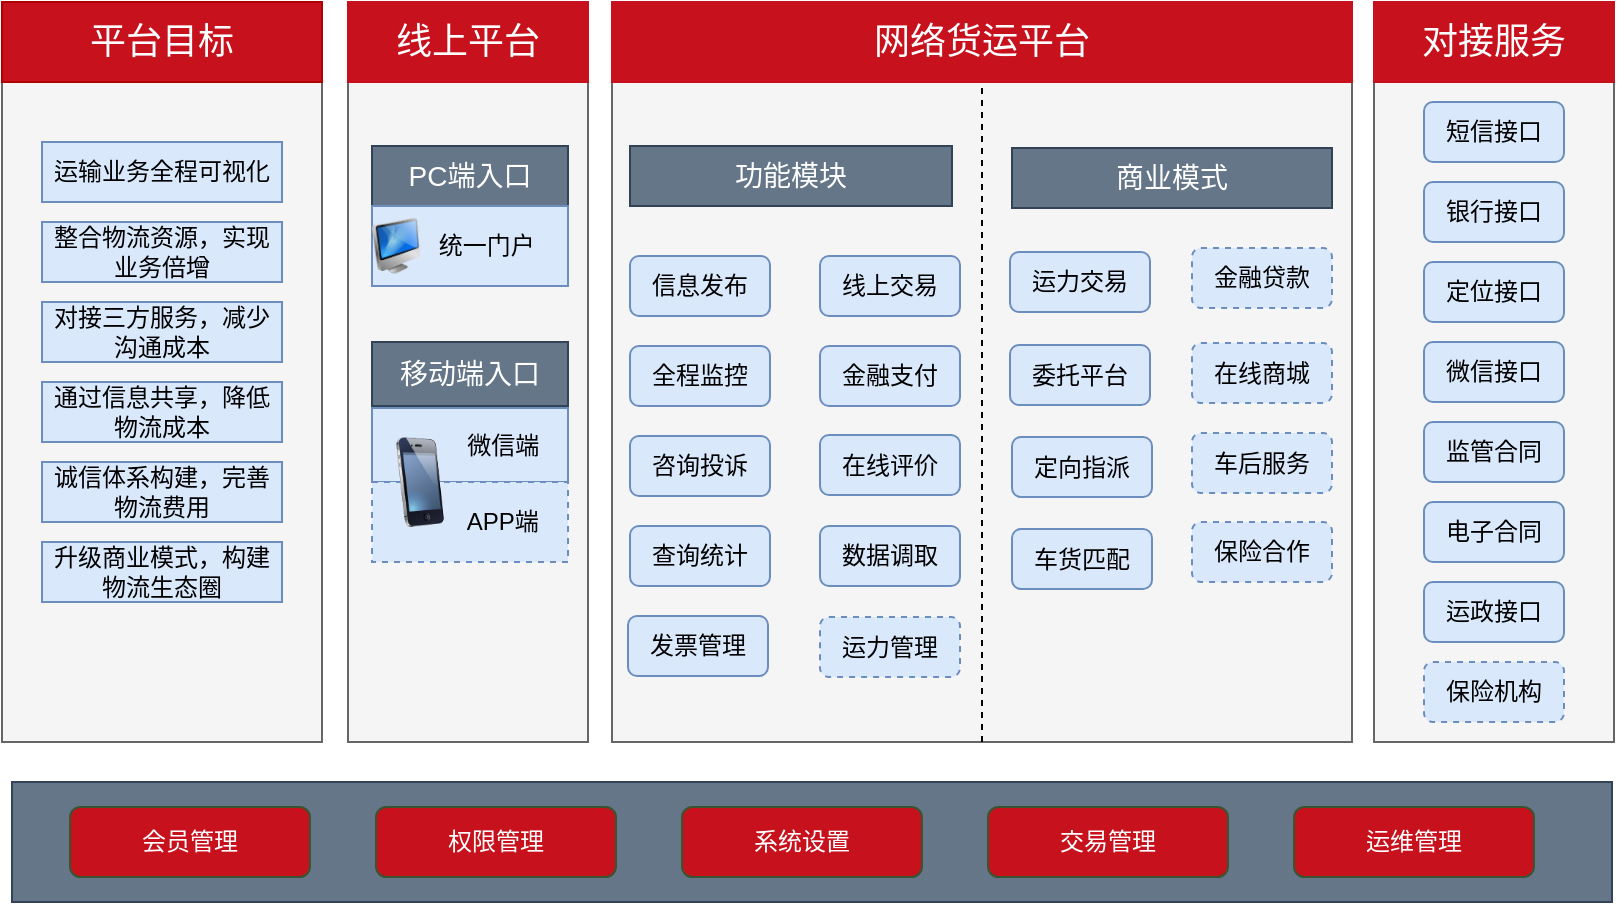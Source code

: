 <mxfile version="12.3.5" type="github" pages="1">
  <diagram id="LsuL_oGiGIazWjCH5oAu" name="第 1 页">
    <mxGraphModel dx="854" dy="478" grid="1" gridSize="10" guides="1" tooltips="1" connect="1" arrows="1" fold="1" page="1" pageScale="1" pageWidth="827" pageHeight="1169" math="0" shadow="0">
      <root>
        <mxCell id="0"/>
        <mxCell id="1" parent="0"/>
        <mxCell id="XUsGg3tM2NAVNYVNYR5O-13" value="" style="rounded=0;whiteSpace=wrap;html=1;fillColor=#f5f5f5;strokeColor=#666666;fontColor=#333333;" vertex="1" parent="1">
          <mxGeometry x="15" y="80" width="160" height="330" as="geometry"/>
        </mxCell>
        <mxCell id="XUsGg3tM2NAVNYVNYR5O-14" value="&lt;font style=&quot;font-size: 18px&quot;&gt;平台目标&lt;/font&gt;" style="rounded=0;whiteSpace=wrap;html=1;fillColor=#C7121E;strokeColor=#B20000;fontColor=#ffffff;" vertex="1" parent="1">
          <mxGeometry x="15" y="40" width="160" height="40" as="geometry"/>
        </mxCell>
        <mxCell id="XUsGg3tM2NAVNYVNYR5O-15" value="" style="rounded=0;whiteSpace=wrap;html=1;fillColor=#f5f5f5;strokeColor=#666666;fontColor=#333333;" vertex="1" parent="1">
          <mxGeometry x="188" y="80" width="120" height="330" as="geometry"/>
        </mxCell>
        <mxCell id="XUsGg3tM2NAVNYVNYR5O-16" value="&lt;font style=&quot;font-size: 18px&quot;&gt;线上平台&lt;/font&gt;" style="rounded=0;whiteSpace=wrap;html=1;fillColor=#C7121E;strokeColor=#C7121E;fontColor=#ffffff;" vertex="1" parent="1">
          <mxGeometry x="188" y="40" width="120" height="40" as="geometry"/>
        </mxCell>
        <mxCell id="XUsGg3tM2NAVNYVNYR5O-17" value="" style="rounded=0;whiteSpace=wrap;html=1;fillColor=#f5f5f5;strokeColor=#666666;fontColor=#333333;" vertex="1" parent="1">
          <mxGeometry x="320" y="80" width="370" height="330" as="geometry"/>
        </mxCell>
        <mxCell id="XUsGg3tM2NAVNYVNYR5O-18" value="&lt;font style=&quot;font-size: 18px&quot;&gt;网络货运平台&lt;/font&gt;" style="rounded=0;whiteSpace=wrap;html=1;fillColor=#C7121E;strokeColor=#C7121E;fontColor=#ffffff;" vertex="1" parent="1">
          <mxGeometry x="320" y="40" width="370" height="40" as="geometry"/>
        </mxCell>
        <mxCell id="XUsGg3tM2NAVNYVNYR5O-19" value="" style="rounded=0;whiteSpace=wrap;html=1;fillColor=#f5f5f5;strokeColor=#666666;fontColor=#333333;" vertex="1" parent="1">
          <mxGeometry x="701" y="80" width="120" height="330" as="geometry"/>
        </mxCell>
        <mxCell id="XUsGg3tM2NAVNYVNYR5O-20" value="&lt;font style=&quot;font-size: 18px&quot;&gt;对接服务&lt;/font&gt;" style="rounded=0;whiteSpace=wrap;html=1;fillColor=#C7121E;strokeColor=#C7121E;fontColor=#ffffff;" vertex="1" parent="1">
          <mxGeometry x="701" y="40" width="120" height="40" as="geometry"/>
        </mxCell>
        <mxCell id="XUsGg3tM2NAVNYVNYR5O-21" value="短信接口" style="rounded=1;whiteSpace=wrap;html=1;fillColor=#dae8fc;strokeColor=#6c8ebf;" vertex="1" parent="1">
          <mxGeometry x="726" y="90" width="70" height="30" as="geometry"/>
        </mxCell>
        <mxCell id="XUsGg3tM2NAVNYVNYR5O-22" value="银行接口" style="rounded=1;whiteSpace=wrap;html=1;fillColor=#dae8fc;strokeColor=#6c8ebf;" vertex="1" parent="1">
          <mxGeometry x="726" y="130" width="70" height="30" as="geometry"/>
        </mxCell>
        <mxCell id="XUsGg3tM2NAVNYVNYR5O-23" value="定位接口" style="rounded=1;whiteSpace=wrap;html=1;fillColor=#dae8fc;strokeColor=#6c8ebf;" vertex="1" parent="1">
          <mxGeometry x="726" y="170" width="70" height="30" as="geometry"/>
        </mxCell>
        <mxCell id="XUsGg3tM2NAVNYVNYR5O-24" value="保险机构" style="rounded=1;whiteSpace=wrap;html=1;fillColor=#dae8fc;strokeColor=#6c8ebf;dashed=1;" vertex="1" parent="1">
          <mxGeometry x="726" y="370" width="70" height="30" as="geometry"/>
        </mxCell>
        <mxCell id="XUsGg3tM2NAVNYVNYR5O-25" value="监管合同" style="rounded=1;whiteSpace=wrap;html=1;fillColor=#dae8fc;strokeColor=#6c8ebf;" vertex="1" parent="1">
          <mxGeometry x="726" y="250" width="70" height="30" as="geometry"/>
        </mxCell>
        <mxCell id="XUsGg3tM2NAVNYVNYR5O-26" value="电子合同" style="rounded=1;whiteSpace=wrap;html=1;fillColor=#dae8fc;strokeColor=#6c8ebf;" vertex="1" parent="1">
          <mxGeometry x="726" y="290" width="70" height="30" as="geometry"/>
        </mxCell>
        <mxCell id="XUsGg3tM2NAVNYVNYR5O-27" value="运政接口" style="rounded=1;whiteSpace=wrap;html=1;fillColor=#dae8fc;strokeColor=#6c8ebf;" vertex="1" parent="1">
          <mxGeometry x="726" y="330" width="70" height="30" as="geometry"/>
        </mxCell>
        <mxCell id="XUsGg3tM2NAVNYVNYR5O-28" value="微信接口" style="rounded=1;whiteSpace=wrap;html=1;fillColor=#dae8fc;strokeColor=#6c8ebf;" vertex="1" parent="1">
          <mxGeometry x="726" y="210" width="70" height="30" as="geometry"/>
        </mxCell>
        <mxCell id="XUsGg3tM2NAVNYVNYR5O-31" value="&lt;font style=&quot;font-size: 14px&quot;&gt;PC端入口&lt;/font&gt;" style="rounded=0;whiteSpace=wrap;html=1;fillColor=#647687;strokeColor=#314354;fontColor=#ffffff;" vertex="1" parent="1">
          <mxGeometry x="200" y="112" width="98" height="30" as="geometry"/>
        </mxCell>
        <mxCell id="XUsGg3tM2NAVNYVNYR5O-41" value="&amp;nbsp; &amp;nbsp; &amp;nbsp;统一门户" style="rounded=0;whiteSpace=wrap;html=1;fillColor=#dae8fc;strokeColor=#6c8ebf;" vertex="1" parent="1">
          <mxGeometry x="200" y="142" width="98" height="40" as="geometry"/>
        </mxCell>
        <mxCell id="XUsGg3tM2NAVNYVNYR5O-42" value="" style="image;html=1;labelBackgroundColor=#ffffff;image=img/lib/clip_art/computers/iMac_128x128.png" vertex="1" parent="1">
          <mxGeometry x="200" y="147" width="24" height="30" as="geometry"/>
        </mxCell>
        <mxCell id="XUsGg3tM2NAVNYVNYR5O-43" value="&lt;font style=&quot;font-size: 14px&quot;&gt;移动端入口&lt;/font&gt;" style="rounded=0;whiteSpace=wrap;html=1;fillColor=#647687;strokeColor=#314354;fontColor=#ffffff;" vertex="1" parent="1">
          <mxGeometry x="200" y="210" width="98" height="32" as="geometry"/>
        </mxCell>
        <mxCell id="XUsGg3tM2NAVNYVNYR5O-44" value="&amp;nbsp; &amp;nbsp; &amp;nbsp; &amp;nbsp; &amp;nbsp; 微信端" style="rounded=0;whiteSpace=wrap;html=1;fillColor=#dae8fc;strokeColor=#6c8ebf;" vertex="1" parent="1">
          <mxGeometry x="200" y="243" width="98" height="37" as="geometry"/>
        </mxCell>
        <mxCell id="XUsGg3tM2NAVNYVNYR5O-45" value="&amp;nbsp; &amp;nbsp; &amp;nbsp; &amp;nbsp; &amp;nbsp; APP端" style="rounded=0;whiteSpace=wrap;html=1;fillColor=#dae8fc;strokeColor=#6c8ebf;dashed=1;" vertex="1" parent="1">
          <mxGeometry x="200" y="280" width="98" height="40" as="geometry"/>
        </mxCell>
        <mxCell id="XUsGg3tM2NAVNYVNYR5O-47" value="" style="image;html=1;labelBackgroundColor=#ffffff;image=img/lib/clip_art/telecommunication/iPhone_128x128.png;rounded=0;" vertex="1" parent="1">
          <mxGeometry x="209" y="257.5" width="30" height="45" as="geometry"/>
        </mxCell>
        <mxCell id="XUsGg3tM2NAVNYVNYR5O-48" value="运输业务全程可视化" style="rounded=0;whiteSpace=wrap;html=1;fillColor=#dae8fc;strokeColor=#6c8ebf;" vertex="1" parent="1">
          <mxGeometry x="35" y="110" width="120" height="30" as="geometry"/>
        </mxCell>
        <mxCell id="XUsGg3tM2NAVNYVNYR5O-51" value="整合物流资源，实现业务倍增" style="rounded=0;whiteSpace=wrap;html=1;fillColor=#dae8fc;strokeColor=#6c8ebf;align=center;" vertex="1" parent="1">
          <mxGeometry x="35" y="150" width="120" height="30" as="geometry"/>
        </mxCell>
        <mxCell id="XUsGg3tM2NAVNYVNYR5O-52" value="对接三方服务，减少沟通成本" style="rounded=0;whiteSpace=wrap;html=1;fillColor=#dae8fc;strokeColor=#6c8ebf;" vertex="1" parent="1">
          <mxGeometry x="35" y="190" width="120" height="30" as="geometry"/>
        </mxCell>
        <mxCell id="XUsGg3tM2NAVNYVNYR5O-53" value="通过信息共享，降低物流成本" style="rounded=0;whiteSpace=wrap;html=1;fillColor=#dae8fc;strokeColor=#6c8ebf;" vertex="1" parent="1">
          <mxGeometry x="35" y="230" width="120" height="30" as="geometry"/>
        </mxCell>
        <mxCell id="XUsGg3tM2NAVNYVNYR5O-54" value="诚信体系构建，完善物流费用" style="rounded=0;whiteSpace=wrap;html=1;fillColor=#dae8fc;strokeColor=#6c8ebf;" vertex="1" parent="1">
          <mxGeometry x="35" y="270" width="120" height="30" as="geometry"/>
        </mxCell>
        <mxCell id="XUsGg3tM2NAVNYVNYR5O-55" value="升级商业模式，构建物流生态圈" style="rounded=0;whiteSpace=wrap;html=1;fillColor=#dae8fc;strokeColor=#6c8ebf;" vertex="1" parent="1">
          <mxGeometry x="35" y="310" width="120" height="30" as="geometry"/>
        </mxCell>
        <mxCell id="XUsGg3tM2NAVNYVNYR5O-56" value="&lt;font style=&quot;font-size: 14px&quot;&gt;功能模块&lt;/font&gt;" style="rounded=0;whiteSpace=wrap;html=1;fillColor=#647687;strokeColor=#314354;fontColor=#ffffff;" vertex="1" parent="1">
          <mxGeometry x="329" y="112" width="161" height="30" as="geometry"/>
        </mxCell>
        <mxCell id="XUsGg3tM2NAVNYVNYR5O-57" value="&lt;font style=&quot;font-size: 14px&quot;&gt;商业模式&lt;/font&gt;" style="rounded=0;whiteSpace=wrap;html=1;fillColor=#647687;strokeColor=#314354;fontColor=#ffffff;" vertex="1" parent="1">
          <mxGeometry x="520" y="113" width="160" height="30" as="geometry"/>
        </mxCell>
        <mxCell id="XUsGg3tM2NAVNYVNYR5O-58" value="信息发布" style="rounded=1;whiteSpace=wrap;html=1;fillColor=#dae8fc;strokeColor=#6c8ebf;" vertex="1" parent="1">
          <mxGeometry x="329" y="167" width="70" height="30" as="geometry"/>
        </mxCell>
        <mxCell id="XUsGg3tM2NAVNYVNYR5O-59" value="全程监控" style="rounded=1;whiteSpace=wrap;html=1;fillColor=#dae8fc;strokeColor=#6c8ebf;" vertex="1" parent="1">
          <mxGeometry x="329" y="212" width="70" height="30" as="geometry"/>
        </mxCell>
        <mxCell id="XUsGg3tM2NAVNYVNYR5O-60" value="金融支付" style="rounded=1;whiteSpace=wrap;html=1;fillColor=#dae8fc;strokeColor=#6c8ebf;" vertex="1" parent="1">
          <mxGeometry x="424" y="212" width="70" height="30" as="geometry"/>
        </mxCell>
        <mxCell id="XUsGg3tM2NAVNYVNYR5O-61" value="咨询投诉" style="rounded=1;whiteSpace=wrap;html=1;fillColor=#dae8fc;strokeColor=#6c8ebf;" vertex="1" parent="1">
          <mxGeometry x="329" y="257" width="70" height="30" as="geometry"/>
        </mxCell>
        <mxCell id="XUsGg3tM2NAVNYVNYR5O-62" value="&lt;p class=&quot;MsoNormal&quot;&gt;&lt;span&gt;&lt;font style=&quot;font-size: 12px&quot;&gt;线上交易&lt;/font&gt;&lt;/span&gt;&lt;/p&gt;" style="rounded=1;whiteSpace=wrap;html=1;fillColor=#dae8fc;strokeColor=#6c8ebf;fontStyle=0" vertex="1" parent="1">
          <mxGeometry x="424" y="167" width="70" height="30" as="geometry"/>
        </mxCell>
        <mxCell id="XUsGg3tM2NAVNYVNYR5O-64" value="在线评价" style="rounded=1;whiteSpace=wrap;html=1;fillColor=#dae8fc;strokeColor=#6c8ebf;" vertex="1" parent="1">
          <mxGeometry x="424" y="256.5" width="70" height="30" as="geometry"/>
        </mxCell>
        <mxCell id="XUsGg3tM2NAVNYVNYR5O-65" value="查询统计" style="rounded=1;whiteSpace=wrap;html=1;fillColor=#dae8fc;strokeColor=#6c8ebf;" vertex="1" parent="1">
          <mxGeometry x="329" y="302" width="70" height="30" as="geometry"/>
        </mxCell>
        <mxCell id="XUsGg3tM2NAVNYVNYR5O-66" value="数据调取" style="rounded=1;whiteSpace=wrap;html=1;fillColor=#dae8fc;strokeColor=#6c8ebf;" vertex="1" parent="1">
          <mxGeometry x="424" y="302" width="70" height="30" as="geometry"/>
        </mxCell>
        <mxCell id="XUsGg3tM2NAVNYVNYR5O-69" value="运力交易" style="rounded=1;whiteSpace=wrap;html=1;fillColor=#dae8fc;strokeColor=#6c8ebf;" vertex="1" parent="1">
          <mxGeometry x="519" y="165" width="70" height="30" as="geometry"/>
        </mxCell>
        <mxCell id="XUsGg3tM2NAVNYVNYR5O-70" value="委托平台" style="rounded=1;whiteSpace=wrap;html=1;fillColor=#dae8fc;strokeColor=#6c8ebf;" vertex="1" parent="1">
          <mxGeometry x="519" y="211.5" width="70" height="30" as="geometry"/>
        </mxCell>
        <mxCell id="XUsGg3tM2NAVNYVNYR5O-71" value="在线商城" style="rounded=1;whiteSpace=wrap;html=1;fillColor=#dae8fc;strokeColor=#6c8ebf;dashed=1;" vertex="1" parent="1">
          <mxGeometry x="610" y="210.5" width="70" height="30" as="geometry"/>
        </mxCell>
        <mxCell id="XUsGg3tM2NAVNYVNYR5O-72" value="定向指派" style="rounded=1;whiteSpace=wrap;html=1;fillColor=#dae8fc;strokeColor=#6c8ebf;" vertex="1" parent="1">
          <mxGeometry x="520" y="257.5" width="70" height="30" as="geometry"/>
        </mxCell>
        <mxCell id="XUsGg3tM2NAVNYVNYR5O-73" value="金融贷款" style="rounded=1;whiteSpace=wrap;html=1;fillColor=#dae8fc;strokeColor=#6c8ebf;dashed=1;" vertex="1" parent="1">
          <mxGeometry x="610" y="163" width="70" height="30" as="geometry"/>
        </mxCell>
        <mxCell id="XUsGg3tM2NAVNYVNYR5O-74" value="车后服务" style="rounded=1;whiteSpace=wrap;html=1;fillColor=#dae8fc;strokeColor=#6c8ebf;dashed=1;" vertex="1" parent="1">
          <mxGeometry x="610" y="255.5" width="70" height="30" as="geometry"/>
        </mxCell>
        <mxCell id="XUsGg3tM2NAVNYVNYR5O-75" value="车货匹配" style="rounded=1;whiteSpace=wrap;html=1;fillColor=#dae8fc;strokeColor=#6c8ebf;" vertex="1" parent="1">
          <mxGeometry x="520" y="303.5" width="70" height="30" as="geometry"/>
        </mxCell>
        <mxCell id="XUsGg3tM2NAVNYVNYR5O-76" value="保险合作" style="rounded=1;whiteSpace=wrap;html=1;fillColor=#dae8fc;strokeColor=#6c8ebf;dashed=1;" vertex="1" parent="1">
          <mxGeometry x="610" y="300" width="70" height="30" as="geometry"/>
        </mxCell>
        <mxCell id="XUsGg3tM2NAVNYVNYR5O-81" value="发票管理" style="rounded=1;whiteSpace=wrap;html=1;fillColor=#dae8fc;strokeColor=#6c8ebf;" vertex="1" parent="1">
          <mxGeometry x="328" y="347" width="70" height="30" as="geometry"/>
        </mxCell>
        <mxCell id="XUsGg3tM2NAVNYVNYR5O-82" value="运力管理" style="rounded=1;whiteSpace=wrap;html=1;fillColor=#dae8fc;strokeColor=#6c8ebf;dashed=1;" vertex="1" parent="1">
          <mxGeometry x="424" y="347.5" width="70" height="30" as="geometry"/>
        </mxCell>
        <mxCell id="XUsGg3tM2NAVNYVNYR5O-86" value="" style="endArrow=none;dashed=1;html=1;exitX=0.5;exitY=1;exitDx=0;exitDy=0;entryX=0.5;entryY=0;entryDx=0;entryDy=0;" edge="1" parent="1" source="XUsGg3tM2NAVNYVNYR5O-17" target="XUsGg3tM2NAVNYVNYR5O-17">
          <mxGeometry width="50" height="50" relative="1" as="geometry">
            <mxPoint x="490" y="140" as="sourcePoint"/>
            <mxPoint x="540" y="90" as="targetPoint"/>
          </mxGeometry>
        </mxCell>
        <mxCell id="XUsGg3tM2NAVNYVNYR5O-87" value="" style="rounded=0;whiteSpace=wrap;html=1;strokeColor=#314354;fillColor=#647687;align=center;fontColor=#ffffff;" vertex="1" parent="1">
          <mxGeometry x="20" y="430" width="800" height="60" as="geometry"/>
        </mxCell>
        <mxCell id="XUsGg3tM2NAVNYVNYR5O-88" value="会员管理" style="rounded=1;whiteSpace=wrap;html=1;strokeColor=#3A5431;fillColor=#C7121E;align=center;fontColor=#ffffff;" vertex="1" parent="1">
          <mxGeometry x="49" y="442.5" width="120" height="35" as="geometry"/>
        </mxCell>
        <mxCell id="XUsGg3tM2NAVNYVNYR5O-91" value="权限管理" style="rounded=1;whiteSpace=wrap;html=1;strokeColor=#3A5431;fillColor=#C7121E;align=center;fontColor=#FFFFFF;" vertex="1" parent="1">
          <mxGeometry x="202" y="442.5" width="120" height="35" as="geometry"/>
        </mxCell>
        <mxCell id="XUsGg3tM2NAVNYVNYR5O-92" value="系统设置" style="rounded=1;whiteSpace=wrap;html=1;strokeColor=#3A5431;fillColor=#C7121E;align=center;fontColor=#FFFFFF;" vertex="1" parent="1">
          <mxGeometry x="355" y="442.5" width="120" height="35" as="geometry"/>
        </mxCell>
        <mxCell id="XUsGg3tM2NAVNYVNYR5O-93" value="交易管理" style="rounded=1;whiteSpace=wrap;html=1;strokeColor=#3A5431;fillColor=#C7121E;align=center;fontColor=#FFFFFF;" vertex="1" parent="1">
          <mxGeometry x="508" y="442.5" width="120" height="35" as="geometry"/>
        </mxCell>
        <mxCell id="XUsGg3tM2NAVNYVNYR5O-94" value="运维管理" style="rounded=1;whiteSpace=wrap;html=1;strokeColor=#3A5431;fillColor=#C7121E;align=center;fontColor=#FFFFFF;" vertex="1" parent="1">
          <mxGeometry x="661" y="442.5" width="120" height="35" as="geometry"/>
        </mxCell>
      </root>
    </mxGraphModel>
  </diagram>
</mxfile>
